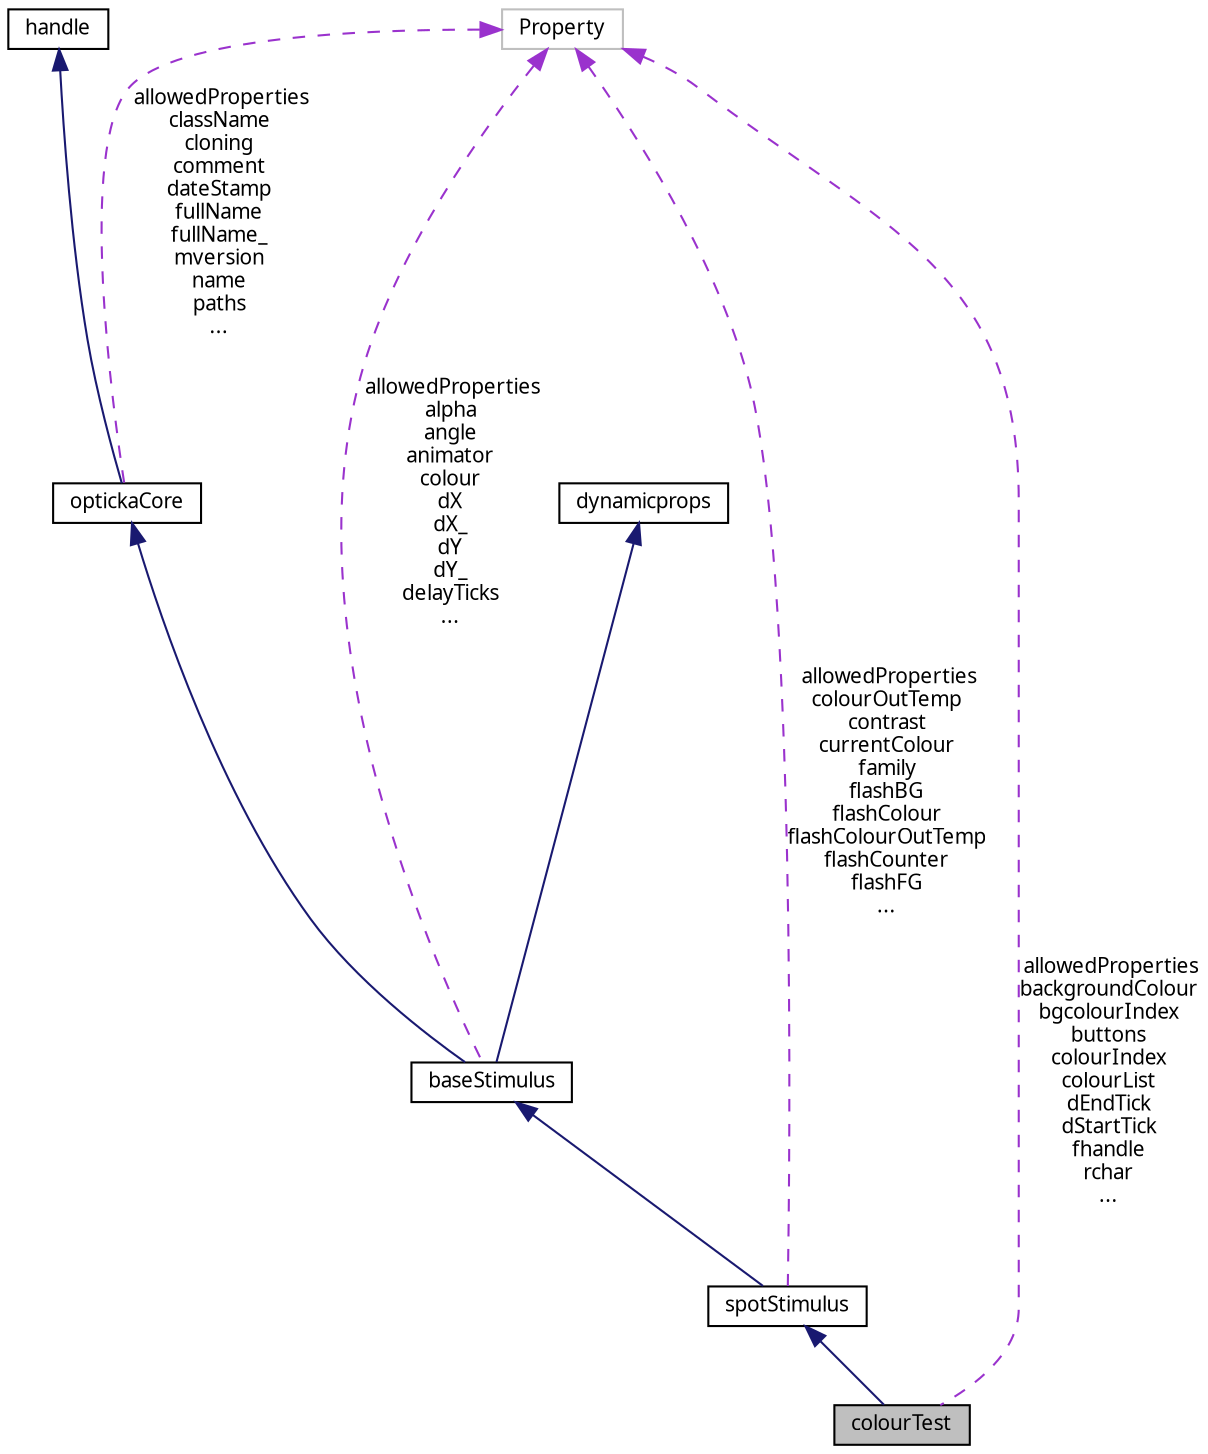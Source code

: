 digraph "colourTest"
{
 // LATEX_PDF_SIZE
  edge [fontname="Graublau Slab",fontsize="10",labelfontname="Graublau Slab",labelfontsize="10"];
  node [fontname="Graublau Slab",fontsize="10",shape=record];
  Node1 [label="colourTest",height=0.2,width=0.4,color="black", fillcolor="grey75", style="filled", fontcolor="black",tooltip="colour test is a simple RGB colour blender for teaching"];
  Node2 -> Node1 [dir="back",color="midnightblue",fontsize="10",style="solid",fontname="Graublau Slab"];
  Node2 [label="spotStimulus",height=0.2,width=0.4,color="black", fillcolor="white", style="filled",URL="$classspot_stimulus.html",tooltip="single disc stimulus, inherits from baseStimulus SPOTSTIMULUS single spot stimulus,..."];
  Node3 -> Node2 [dir="back",color="midnightblue",fontsize="10",style="solid",fontname="Graublau Slab"];
  Node3 [label="baseStimulus",height=0.2,width=0.4,color="black", fillcolor="white", style="filled",URL="$classbase_stimulus.html",tooltip="baseStimulus is the superclass for all opticka stimulus objects"];
  Node4 -> Node3 [dir="back",color="midnightblue",fontsize="10",style="solid",fontname="Graublau Slab"];
  Node4 [label="optickaCore",height=0.2,width=0.4,color="black", fillcolor="white", style="filled",URL="$classopticka_core.html",tooltip="optickaCore base class inherited by many other opticka classes. optickaCore is itself derived from ha..."];
  Node5 -> Node4 [dir="back",color="midnightblue",fontsize="10",style="solid",fontname="Graublau Slab"];
  Node5 [label="handle",height=0.2,width=0.4,color="black", fillcolor="white", style="filled",URL="$classhandle.html",tooltip=" "];
  Node6 -> Node4 [dir="back",color="darkorchid3",fontsize="10",style="dashed",label=" allowedProperties\nclassName\ncloning\ncomment\ndateStamp\nfullName\nfullName_\nmversion\nname\npaths\n..." ,fontname="Graublau Slab"];
  Node6 [label="Property",height=0.2,width=0.4,color="grey75", fillcolor="white", style="filled",tooltip=" "];
  Node7 -> Node3 [dir="back",color="midnightblue",fontsize="10",style="solid",fontname="Graublau Slab"];
  Node7 [label="dynamicprops",height=0.2,width=0.4,color="black", fillcolor="white", style="filled",URL="$classdynamicprops.html",tooltip=" "];
  Node6 -> Node3 [dir="back",color="darkorchid3",fontsize="10",style="dashed",label=" allowedProperties\nalpha\nangle\nanimator\ncolour\ndX\ndX_\ndY\ndY_\ndelayTicks\n..." ,fontname="Graublau Slab"];
  Node6 -> Node2 [dir="back",color="darkorchid3",fontsize="10",style="dashed",label=" allowedProperties\ncolourOutTemp\ncontrast\ncurrentColour\nfamily\nflashBG\nflashColour\nflashColourOutTemp\nflashCounter\nflashFG\n..." ,fontname="Graublau Slab"];
  Node6 -> Node1 [dir="back",color="darkorchid3",fontsize="10",style="dashed",label=" allowedProperties\nbackgroundColour\nbgcolourIndex\nbuttons\ncolourIndex\ncolourList\ndEndTick\ndStartTick\nfhandle\nrchar\n..." ,fontname="Graublau Slab"];
}

